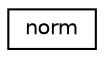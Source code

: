 digraph "Graphical Class Hierarchy"
{
  edge [fontname="Helvetica",fontsize="10",labelfontname="Helvetica",labelfontsize="10"];
  node [fontname="Helvetica",fontsize="10",shape=record];
  rankdir="LR";
  Node1 [label="norm",height=0.2,width=0.4,color="black", fillcolor="white", style="filled",URL="$classnorm.html"];
}
